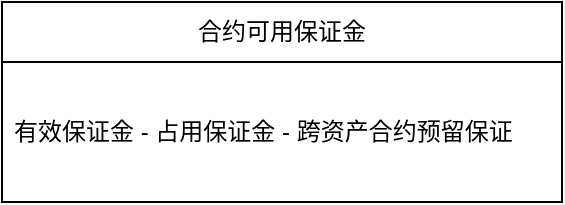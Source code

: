 <mxfile version="24.7.7">
  <diagram name="Page-1" id="f80oCYba8cmbhQ2V98sG">
    <mxGraphModel dx="929" dy="819" grid="1" gridSize="10" guides="1" tooltips="1" connect="1" arrows="1" fold="1" page="1" pageScale="1" pageWidth="827" pageHeight="1169" math="0" shadow="0">
      <root>
        <mxCell id="0" />
        <mxCell id="1" parent="0" />
        <mxCell id="HFTwr3PVIvaT_SFdeNqt-4" value="&lt;span style=&quot;text-align: left;&quot;&gt;合约可用保证金&lt;/span&gt;" style="swimlane;fontStyle=0;childLayout=stackLayout;horizontal=1;startSize=30;horizontalStack=0;resizeParent=1;resizeParentMax=0;resizeLast=0;collapsible=1;marginBottom=0;whiteSpace=wrap;html=1;" vertex="1" parent="1">
          <mxGeometry x="134" y="390" width="280" height="100" as="geometry">
            <mxRectangle x="290" y="260" width="60" height="30" as="alternateBounds" />
          </mxGeometry>
        </mxCell>
        <mxCell id="HFTwr3PVIvaT_SFdeNqt-5" value="有效保证金 - 占用保证金 - 跨资产合约预留保证" style="text;strokeColor=none;fillColor=none;align=left;verticalAlign=middle;spacingLeft=4;spacingRight=4;overflow=hidden;points=[[0,0.5],[1,0.5]];portConstraint=eastwest;rotatable=0;whiteSpace=wrap;html=1;" vertex="1" parent="HFTwr3PVIvaT_SFdeNqt-4">
          <mxGeometry y="30" width="280" height="70" as="geometry" />
        </mxCell>
      </root>
    </mxGraphModel>
  </diagram>
</mxfile>
